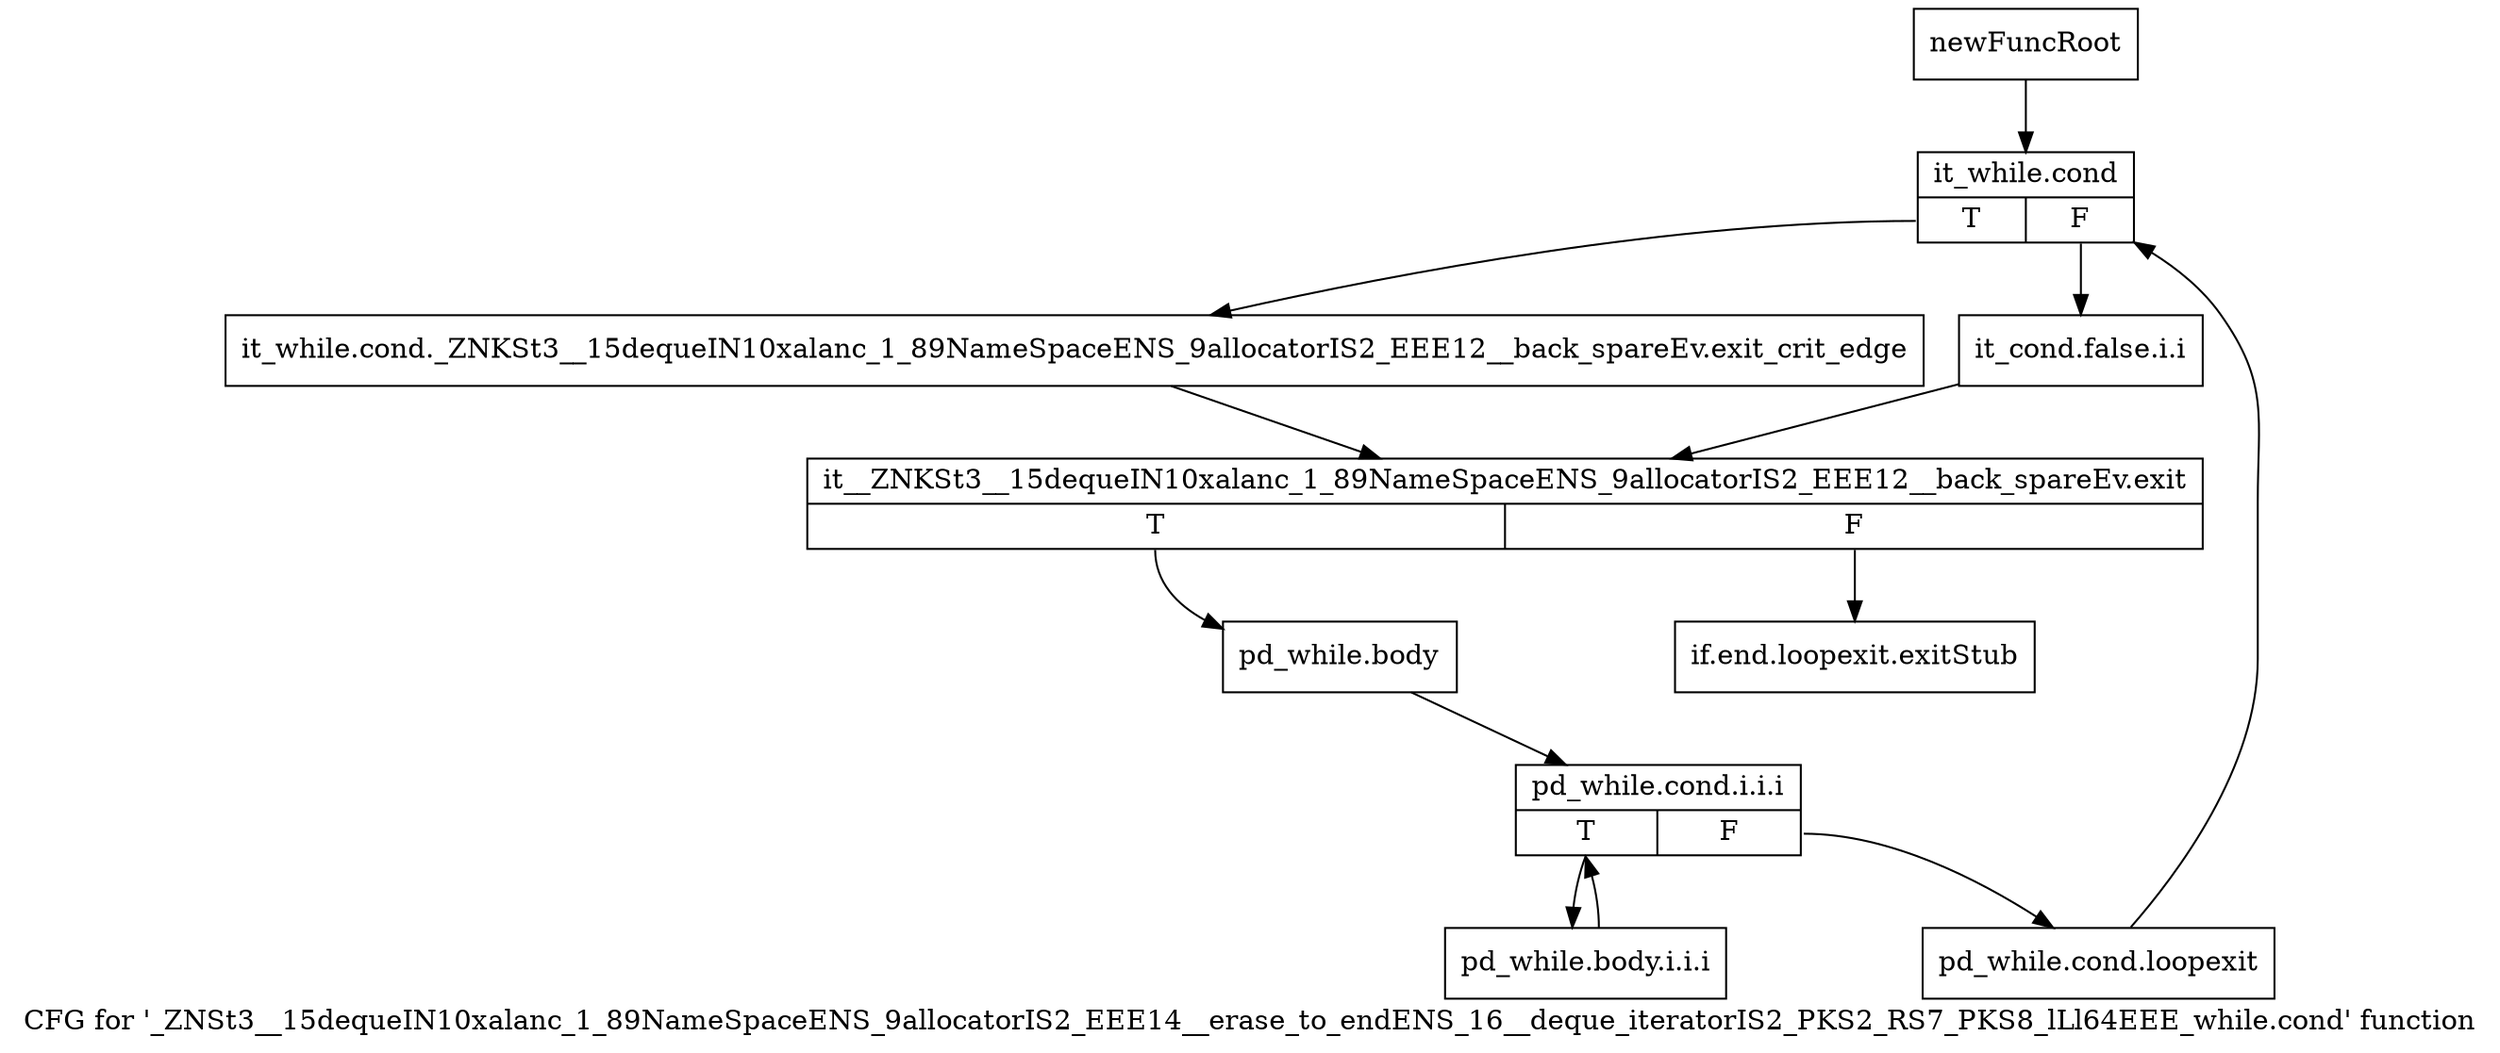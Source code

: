 digraph "CFG for '_ZNSt3__15dequeIN10xalanc_1_89NameSpaceENS_9allocatorIS2_EEE14__erase_to_endENS_16__deque_iteratorIS2_PKS2_RS7_PKS8_lLl64EEE_while.cond' function" {
	label="CFG for '_ZNSt3__15dequeIN10xalanc_1_89NameSpaceENS_9allocatorIS2_EEE14__erase_to_endENS_16__deque_iteratorIS2_PKS2_RS7_PKS8_lLl64EEE_while.cond' function";

	Node0x9fcc370 [shape=record,label="{newFuncRoot}"];
	Node0x9fcc370 -> Node0x9fcbd80;
	Node0x9fcbd30 [shape=record,label="{if.end.loopexit.exitStub}"];
	Node0x9fcbd80 [shape=record,label="{it_while.cond|{<s0>T|<s1>F}}"];
	Node0x9fcbd80:s0 -> Node0x9fcbe20;
	Node0x9fcbd80:s1 -> Node0x9fcbdd0;
	Node0x9fcbdd0 [shape=record,label="{it_cond.false.i.i}"];
	Node0x9fcbdd0 -> Node0x9fcbe70;
	Node0x9fcbe20 [shape=record,label="{it_while.cond._ZNKSt3__15dequeIN10xalanc_1_89NameSpaceENS_9allocatorIS2_EEE12__back_spareEv.exit_crit_edge}"];
	Node0x9fcbe20 -> Node0x9fcbe70;
	Node0x9fcbe70 [shape=record,label="{it__ZNKSt3__15dequeIN10xalanc_1_89NameSpaceENS_9allocatorIS2_EEE12__back_spareEv.exit|{<s0>T|<s1>F}}"];
	Node0x9fcbe70:s0 -> Node0x9fcbec0;
	Node0x9fcbe70:s1 -> Node0x9fcbd30;
	Node0x9fcbec0 [shape=record,label="{pd_while.body}"];
	Node0x9fcbec0 -> Node0x9fcbf10;
	Node0x9fcbf10 [shape=record,label="{pd_while.cond.i.i.i|{<s0>T|<s1>F}}"];
	Node0x9fcbf10:s0 -> Node0x9fcbfb0;
	Node0x9fcbf10:s1 -> Node0x9fcbf60;
	Node0x9fcbf60 [shape=record,label="{pd_while.cond.loopexit}"];
	Node0x9fcbf60 -> Node0x9fcbd80;
	Node0x9fcbfb0 [shape=record,label="{pd_while.body.i.i.i}"];
	Node0x9fcbfb0 -> Node0x9fcbf10;
}
